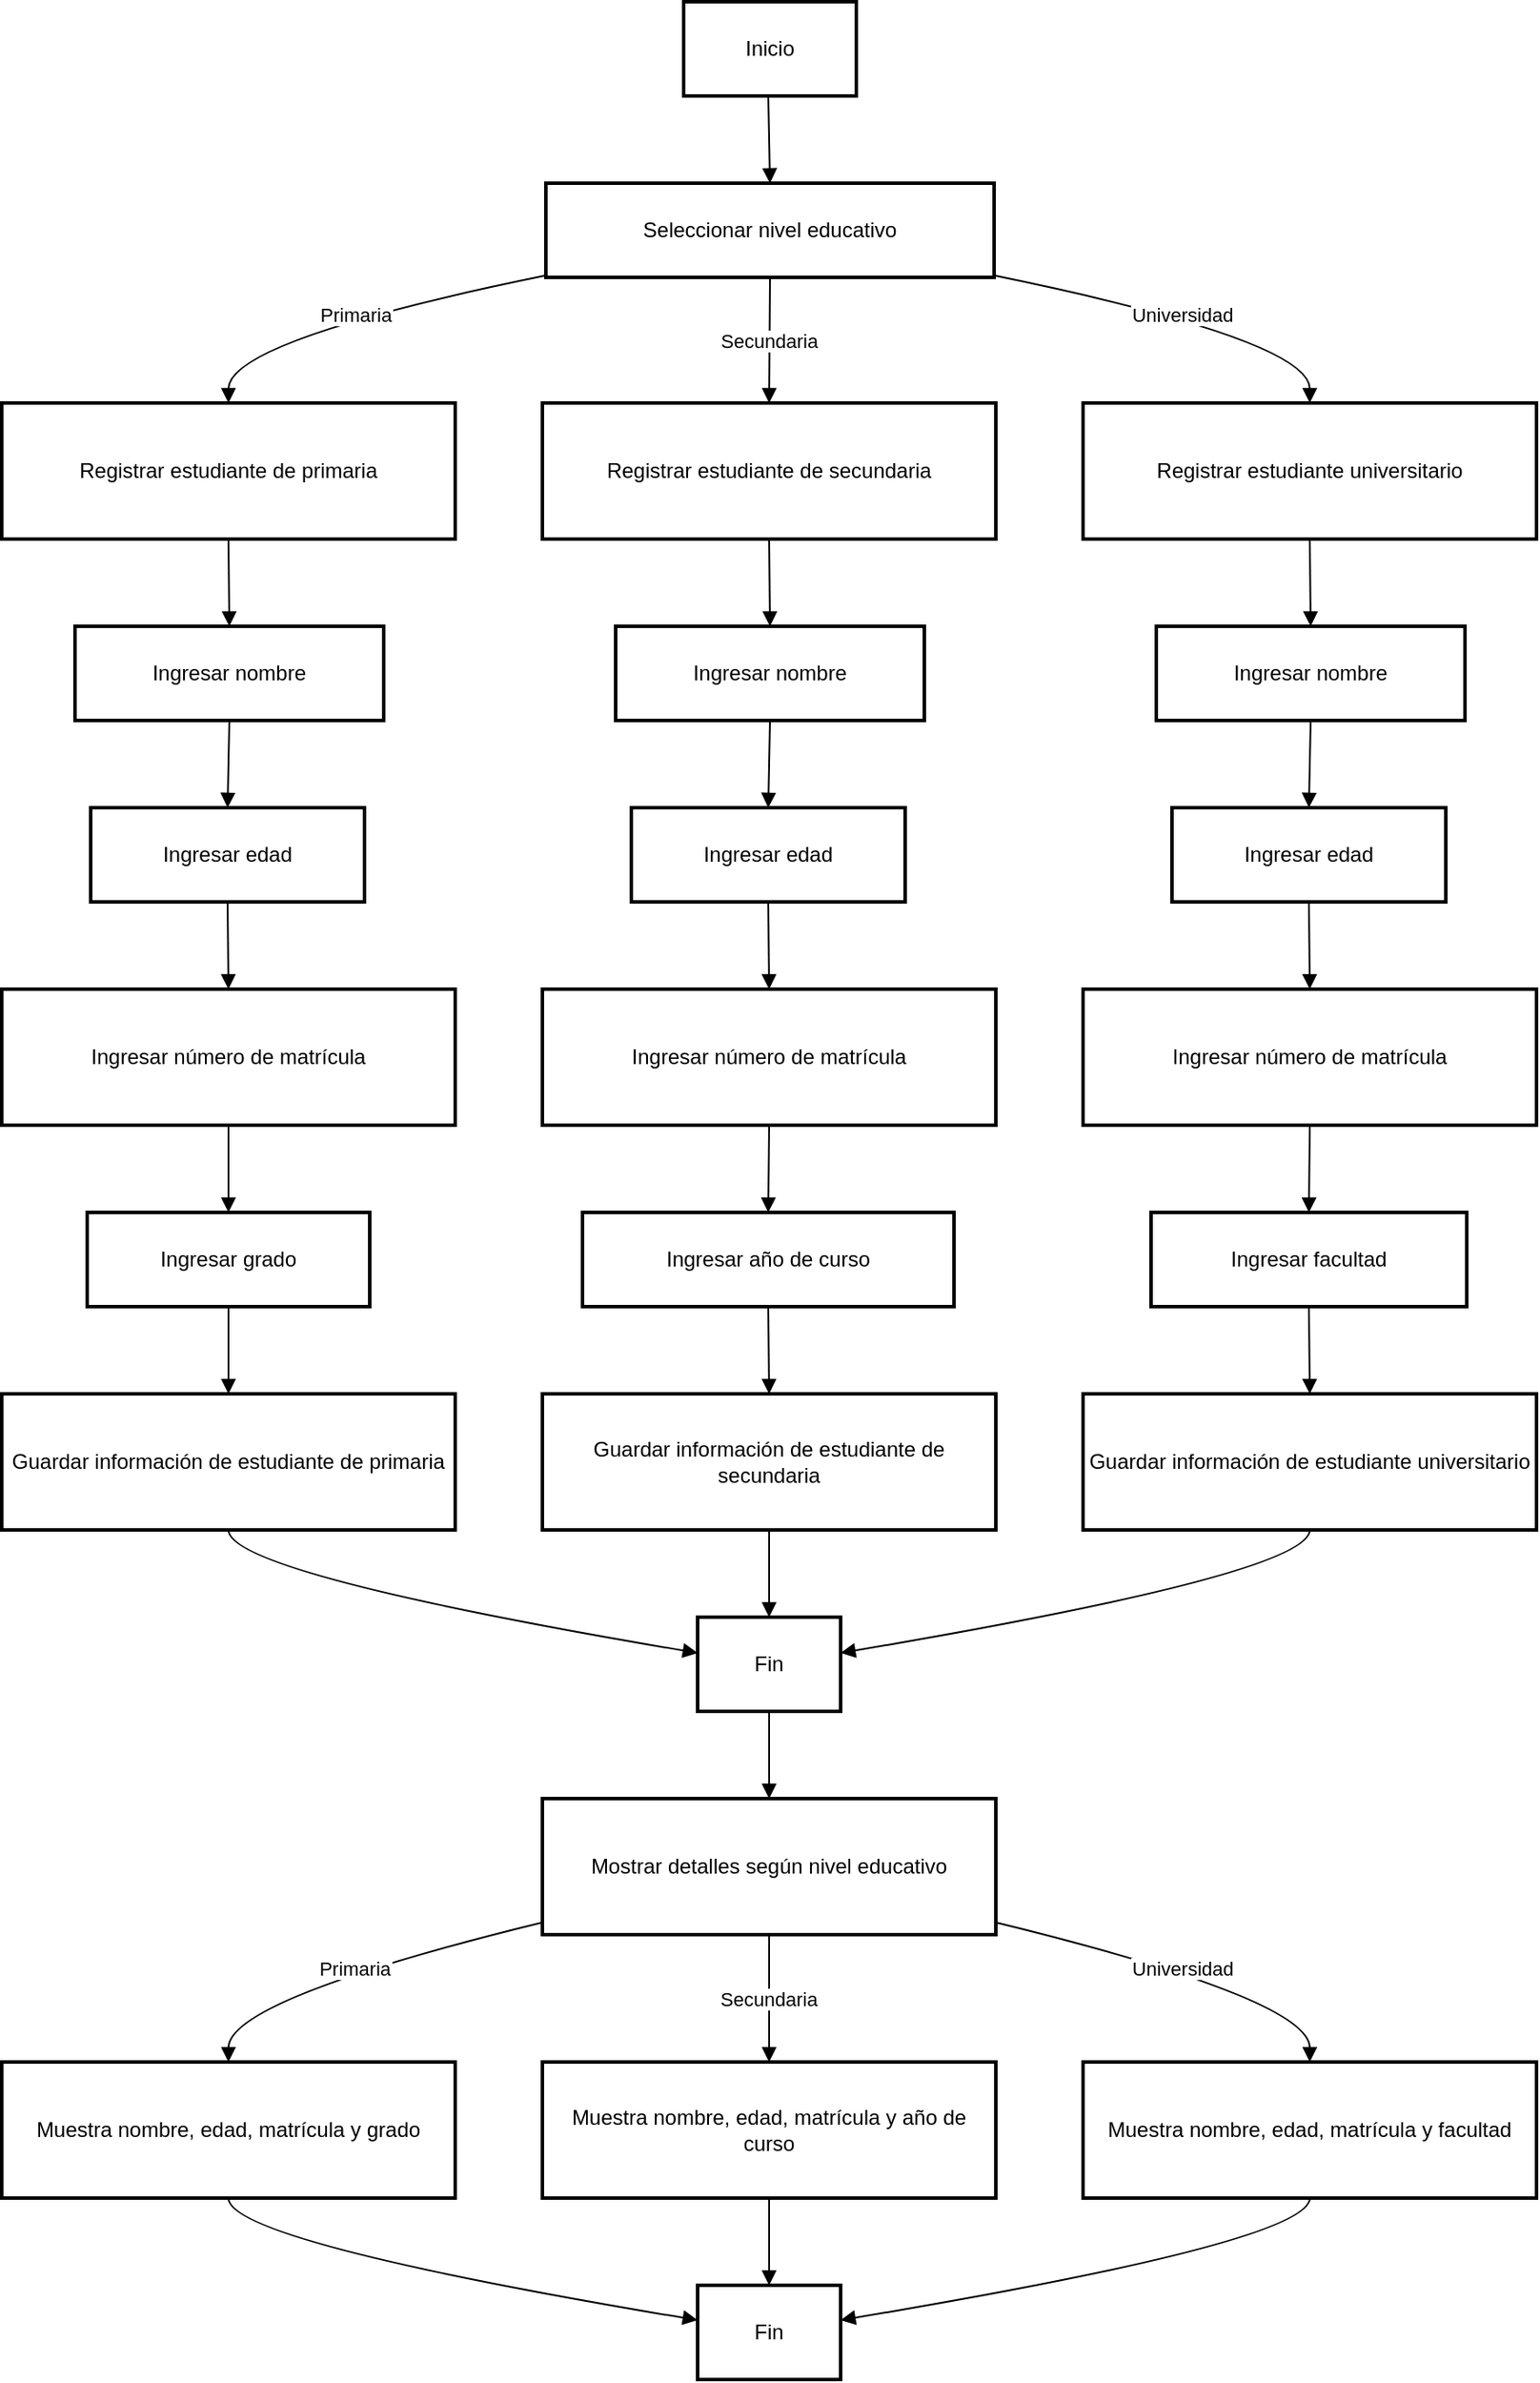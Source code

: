 <mxfile version="27.0.5">
  <diagram name="Página-1" id="gW7sIAuOUqX1xegc-bgu">
    <mxGraphModel dx="1240" dy="580" grid="1" gridSize="10" guides="1" tooltips="1" connect="1" arrows="1" fold="1" page="1" pageScale="1" pageWidth="827" pageHeight="1169" math="0" shadow="0">
      <root>
        <mxCell id="0" />
        <mxCell id="1" parent="0" />
        <mxCell id="2" value="Inicio" style="whiteSpace=wrap;strokeWidth=2;" parent="1" vertex="1">
          <mxGeometry x="399" y="8" width="99" height="54" as="geometry" />
        </mxCell>
        <mxCell id="3" value="Seleccionar nivel educativo" style="whiteSpace=wrap;strokeWidth=2;" parent="1" vertex="1">
          <mxGeometry x="320" y="112" width="257" height="54" as="geometry" />
        </mxCell>
        <mxCell id="4" value="Registrar estudiante de primaria" style="whiteSpace=wrap;strokeWidth=2;" parent="1" vertex="1">
          <mxGeometry x="8" y="238" width="260" height="78" as="geometry" />
        </mxCell>
        <mxCell id="5" value="Registrar estudiante de secundaria" style="whiteSpace=wrap;strokeWidth=2;" parent="1" vertex="1">
          <mxGeometry x="318" y="238" width="260" height="78" as="geometry" />
        </mxCell>
        <mxCell id="6" value="Registrar estudiante universitario" style="whiteSpace=wrap;strokeWidth=2;" parent="1" vertex="1">
          <mxGeometry x="628" y="238" width="260" height="78" as="geometry" />
        </mxCell>
        <mxCell id="7" value="Ingresar nombre" style="whiteSpace=wrap;strokeWidth=2;" parent="1" vertex="1">
          <mxGeometry x="50" y="366" width="177" height="54" as="geometry" />
        </mxCell>
        <mxCell id="8" value="Ingresar edad" style="whiteSpace=wrap;strokeWidth=2;" parent="1" vertex="1">
          <mxGeometry x="59" y="470" width="157" height="54" as="geometry" />
        </mxCell>
        <mxCell id="9" value="Ingresar número de matrícula" style="whiteSpace=wrap;strokeWidth=2;" parent="1" vertex="1">
          <mxGeometry x="8" y="574" width="260" height="78" as="geometry" />
        </mxCell>
        <mxCell id="10" value="Ingresar grado" style="whiteSpace=wrap;strokeWidth=2;" parent="1" vertex="1">
          <mxGeometry x="57" y="702" width="162" height="54" as="geometry" />
        </mxCell>
        <mxCell id="11" value="Guardar información de estudiante de primaria" style="whiteSpace=wrap;strokeWidth=2;" parent="1" vertex="1">
          <mxGeometry x="8" y="806" width="260" height="78" as="geometry" />
        </mxCell>
        <mxCell id="12" value="Fin" style="whiteSpace=wrap;strokeWidth=2;" parent="1" vertex="1">
          <mxGeometry x="407" y="934" width="82" height="54" as="geometry" />
        </mxCell>
        <mxCell id="13" value="Ingresar nombre" style="whiteSpace=wrap;strokeWidth=2;" parent="1" vertex="1">
          <mxGeometry x="360" y="366" width="177" height="54" as="geometry" />
        </mxCell>
        <mxCell id="14" value="Ingresar edad" style="whiteSpace=wrap;strokeWidth=2;" parent="1" vertex="1">
          <mxGeometry x="369" y="470" width="157" height="54" as="geometry" />
        </mxCell>
        <mxCell id="15" value="Ingresar número de matrícula" style="whiteSpace=wrap;strokeWidth=2;" parent="1" vertex="1">
          <mxGeometry x="318" y="574" width="260" height="78" as="geometry" />
        </mxCell>
        <mxCell id="16" value="Ingresar año de curso" style="whiteSpace=wrap;strokeWidth=2;" parent="1" vertex="1">
          <mxGeometry x="341" y="702" width="213" height="54" as="geometry" />
        </mxCell>
        <mxCell id="17" value="Guardar información de estudiante de secundaria" style="whiteSpace=wrap;strokeWidth=2;" parent="1" vertex="1">
          <mxGeometry x="318" y="806" width="260" height="78" as="geometry" />
        </mxCell>
        <mxCell id="18" value="Ingresar nombre" style="whiteSpace=wrap;strokeWidth=2;" parent="1" vertex="1">
          <mxGeometry x="670" y="366" width="177" height="54" as="geometry" />
        </mxCell>
        <mxCell id="19" value="Ingresar edad" style="whiteSpace=wrap;strokeWidth=2;" parent="1" vertex="1">
          <mxGeometry x="679" y="470" width="157" height="54" as="geometry" />
        </mxCell>
        <mxCell id="20" value="Ingresar número de matrícula" style="whiteSpace=wrap;strokeWidth=2;" parent="1" vertex="1">
          <mxGeometry x="628" y="574" width="260" height="78" as="geometry" />
        </mxCell>
        <mxCell id="21" value="Ingresar facultad" style="whiteSpace=wrap;strokeWidth=2;" parent="1" vertex="1">
          <mxGeometry x="667" y="702" width="181" height="54" as="geometry" />
        </mxCell>
        <mxCell id="22" value="Guardar información de estudiante universitario" style="whiteSpace=wrap;strokeWidth=2;" parent="1" vertex="1">
          <mxGeometry x="628" y="806" width="260" height="78" as="geometry" />
        </mxCell>
        <mxCell id="23" value="Mostrar detalles según nivel educativo" style="whiteSpace=wrap;strokeWidth=2;" parent="1" vertex="1">
          <mxGeometry x="318" y="1038" width="260" height="78" as="geometry" />
        </mxCell>
        <mxCell id="24" value="Muestra nombre, edad, matrícula y grado" style="whiteSpace=wrap;strokeWidth=2;" parent="1" vertex="1">
          <mxGeometry x="8" y="1189" width="260" height="78" as="geometry" />
        </mxCell>
        <mxCell id="25" value="Muestra nombre, edad, matrícula y año de curso" style="whiteSpace=wrap;strokeWidth=2;" parent="1" vertex="1">
          <mxGeometry x="318" y="1189" width="260" height="78" as="geometry" />
        </mxCell>
        <mxCell id="26" value="Muestra nombre, edad, matrícula y facultad" style="whiteSpace=wrap;strokeWidth=2;" parent="1" vertex="1">
          <mxGeometry x="628" y="1189" width="260" height="78" as="geometry" />
        </mxCell>
        <mxCell id="27" value="Fin" style="whiteSpace=wrap;strokeWidth=2;" parent="1" vertex="1">
          <mxGeometry x="407" y="1317" width="82" height="54" as="geometry" />
        </mxCell>
        <mxCell id="28" value="" style="curved=1;startArrow=none;endArrow=block;exitX=0.49;exitY=1;entryX=0.5;entryY=0;" parent="1" source="2" target="3" edge="1">
          <mxGeometry relative="1" as="geometry">
            <Array as="points" />
          </mxGeometry>
        </mxCell>
        <mxCell id="29" value="Primaria" style="curved=1;startArrow=none;endArrow=block;exitX=0;exitY=0.98;entryX=0.5;entryY=0.01;" parent="1" source="3" target="4" edge="1">
          <mxGeometry relative="1" as="geometry">
            <Array as="points">
              <mxPoint x="138" y="202" />
            </Array>
          </mxGeometry>
        </mxCell>
        <mxCell id="30" value="Secundaria" style="curved=1;startArrow=none;endArrow=block;exitX=0.5;exitY=1;entryX=0.5;entryY=0.01;" parent="1" source="3" target="5" edge="1">
          <mxGeometry relative="1" as="geometry">
            <Array as="points" />
          </mxGeometry>
        </mxCell>
        <mxCell id="31" value="Universidad" style="curved=1;startArrow=none;endArrow=block;exitX=1;exitY=0.98;entryX=0.5;entryY=0.01;" parent="1" source="3" target="6" edge="1">
          <mxGeometry relative="1" as="geometry">
            <Array as="points">
              <mxPoint x="758" y="202" />
            </Array>
          </mxGeometry>
        </mxCell>
        <mxCell id="32" value="" style="curved=1;startArrow=none;endArrow=block;exitX=0.5;exitY=1.01;entryX=0.5;entryY=0.01;" parent="1" source="4" target="7" edge="1">
          <mxGeometry relative="1" as="geometry">
            <Array as="points" />
          </mxGeometry>
        </mxCell>
        <mxCell id="33" value="" style="curved=1;startArrow=none;endArrow=block;exitX=0.5;exitY=1.01;entryX=0.5;entryY=0.01;" parent="1" source="7" target="8" edge="1">
          <mxGeometry relative="1" as="geometry">
            <Array as="points" />
          </mxGeometry>
        </mxCell>
        <mxCell id="34" value="" style="curved=1;startArrow=none;endArrow=block;exitX=0.5;exitY=1.01;entryX=0.5;entryY=0.01;" parent="1" source="8" target="9" edge="1">
          <mxGeometry relative="1" as="geometry">
            <Array as="points" />
          </mxGeometry>
        </mxCell>
        <mxCell id="35" value="" style="curved=1;startArrow=none;endArrow=block;exitX=0.5;exitY=1.01;entryX=0.5;entryY=0.01;" parent="1" source="9" target="10" edge="1">
          <mxGeometry relative="1" as="geometry">
            <Array as="points" />
          </mxGeometry>
        </mxCell>
        <mxCell id="36" value="" style="curved=1;startArrow=none;endArrow=block;exitX=0.5;exitY=1.01;entryX=0.5;entryY=0.01;" parent="1" source="10" target="11" edge="1">
          <mxGeometry relative="1" as="geometry">
            <Array as="points" />
          </mxGeometry>
        </mxCell>
        <mxCell id="37" value="" style="curved=1;startArrow=none;endArrow=block;exitX=0.5;exitY=1.01;entryX=0;entryY=0.38;" parent="1" source="11" target="12" edge="1">
          <mxGeometry relative="1" as="geometry">
            <Array as="points">
              <mxPoint x="138" y="909" />
            </Array>
          </mxGeometry>
        </mxCell>
        <mxCell id="38" value="" style="curved=1;startArrow=none;endArrow=block;exitX=0.5;exitY=1.01;entryX=0.5;entryY=0.01;" parent="1" source="5" target="13" edge="1">
          <mxGeometry relative="1" as="geometry">
            <Array as="points" />
          </mxGeometry>
        </mxCell>
        <mxCell id="39" value="" style="curved=1;startArrow=none;endArrow=block;exitX=0.5;exitY=1.01;entryX=0.5;entryY=0.01;" parent="1" source="13" target="14" edge="1">
          <mxGeometry relative="1" as="geometry">
            <Array as="points" />
          </mxGeometry>
        </mxCell>
        <mxCell id="40" value="" style="curved=1;startArrow=none;endArrow=block;exitX=0.5;exitY=1.01;entryX=0.5;entryY=0.01;" parent="1" source="14" target="15" edge="1">
          <mxGeometry relative="1" as="geometry">
            <Array as="points" />
          </mxGeometry>
        </mxCell>
        <mxCell id="41" value="" style="curved=1;startArrow=none;endArrow=block;exitX=0.5;exitY=1.01;entryX=0.5;entryY=0.01;" parent="1" source="15" target="16" edge="1">
          <mxGeometry relative="1" as="geometry">
            <Array as="points" />
          </mxGeometry>
        </mxCell>
        <mxCell id="42" value="" style="curved=1;startArrow=none;endArrow=block;exitX=0.5;exitY=1.01;entryX=0.5;entryY=0.01;" parent="1" source="16" target="17" edge="1">
          <mxGeometry relative="1" as="geometry">
            <Array as="points" />
          </mxGeometry>
        </mxCell>
        <mxCell id="43" value="" style="curved=1;startArrow=none;endArrow=block;exitX=0.5;exitY=1.01;entryX=0.5;entryY=0.01;" parent="1" source="17" target="12" edge="1">
          <mxGeometry relative="1" as="geometry">
            <Array as="points" />
          </mxGeometry>
        </mxCell>
        <mxCell id="44" value="" style="curved=1;startArrow=none;endArrow=block;exitX=0.5;exitY=1.01;entryX=0.5;entryY=0.01;" parent="1" source="6" target="18" edge="1">
          <mxGeometry relative="1" as="geometry">
            <Array as="points" />
          </mxGeometry>
        </mxCell>
        <mxCell id="45" value="" style="curved=1;startArrow=none;endArrow=block;exitX=0.5;exitY=1.01;entryX=0.5;entryY=0.01;" parent="1" source="18" target="19" edge="1">
          <mxGeometry relative="1" as="geometry">
            <Array as="points" />
          </mxGeometry>
        </mxCell>
        <mxCell id="46" value="" style="curved=1;startArrow=none;endArrow=block;exitX=0.5;exitY=1.01;entryX=0.5;entryY=0.01;" parent="1" source="19" target="20" edge="1">
          <mxGeometry relative="1" as="geometry">
            <Array as="points" />
          </mxGeometry>
        </mxCell>
        <mxCell id="47" value="" style="curved=1;startArrow=none;endArrow=block;exitX=0.5;exitY=1.01;entryX=0.5;entryY=0.01;" parent="1" source="20" target="21" edge="1">
          <mxGeometry relative="1" as="geometry">
            <Array as="points" />
          </mxGeometry>
        </mxCell>
        <mxCell id="48" value="" style="curved=1;startArrow=none;endArrow=block;exitX=0.5;exitY=1.01;entryX=0.5;entryY=0.01;" parent="1" source="21" target="22" edge="1">
          <mxGeometry relative="1" as="geometry">
            <Array as="points" />
          </mxGeometry>
        </mxCell>
        <mxCell id="49" value="" style="curved=1;startArrow=none;endArrow=block;exitX=0.5;exitY=1.01;entryX=1;entryY=0.38;" parent="1" source="22" target="12" edge="1">
          <mxGeometry relative="1" as="geometry">
            <Array as="points">
              <mxPoint x="758" y="909" />
            </Array>
          </mxGeometry>
        </mxCell>
        <mxCell id="50" value="" style="curved=1;startArrow=none;endArrow=block;exitX=0.5;exitY=1.01;entryX=0.5;entryY=0.01;" parent="1" source="12" target="23" edge="1">
          <mxGeometry relative="1" as="geometry">
            <Array as="points" />
          </mxGeometry>
        </mxCell>
        <mxCell id="51" value="Primaria" style="curved=1;startArrow=none;endArrow=block;exitX=0;exitY=0.91;entryX=0.5;entryY=0;" parent="1" source="23" target="24" edge="1">
          <mxGeometry relative="1" as="geometry">
            <Array as="points">
              <mxPoint x="138" y="1153" />
            </Array>
          </mxGeometry>
        </mxCell>
        <mxCell id="52" value="Secundaria" style="curved=1;startArrow=none;endArrow=block;exitX=0.5;exitY=1.01;entryX=0.5;entryY=0;" parent="1" source="23" target="25" edge="1">
          <mxGeometry relative="1" as="geometry">
            <Array as="points" />
          </mxGeometry>
        </mxCell>
        <mxCell id="53" value="Universidad" style="curved=1;startArrow=none;endArrow=block;exitX=1;exitY=0.91;entryX=0.5;entryY=0;" parent="1" source="23" target="26" edge="1">
          <mxGeometry relative="1" as="geometry">
            <Array as="points">
              <mxPoint x="758" y="1153" />
            </Array>
          </mxGeometry>
        </mxCell>
        <mxCell id="54" value="" style="curved=1;startArrow=none;endArrow=block;exitX=0.5;exitY=1;entryX=0;entryY=0.37;" parent="1" source="24" target="27" edge="1">
          <mxGeometry relative="1" as="geometry">
            <Array as="points">
              <mxPoint x="138" y="1292" />
            </Array>
          </mxGeometry>
        </mxCell>
        <mxCell id="55" value="" style="curved=1;startArrow=none;endArrow=block;exitX=0.5;exitY=1;entryX=0.5;entryY=0;" parent="1" source="25" target="27" edge="1">
          <mxGeometry relative="1" as="geometry">
            <Array as="points" />
          </mxGeometry>
        </mxCell>
        <mxCell id="56" value="" style="curved=1;startArrow=none;endArrow=block;exitX=0.5;exitY=1;entryX=1;entryY=0.37;" parent="1" source="26" target="27" edge="1">
          <mxGeometry relative="1" as="geometry">
            <Array as="points">
              <mxPoint x="758" y="1292" />
            </Array>
          </mxGeometry>
        </mxCell>
      </root>
    </mxGraphModel>
  </diagram>
</mxfile>
